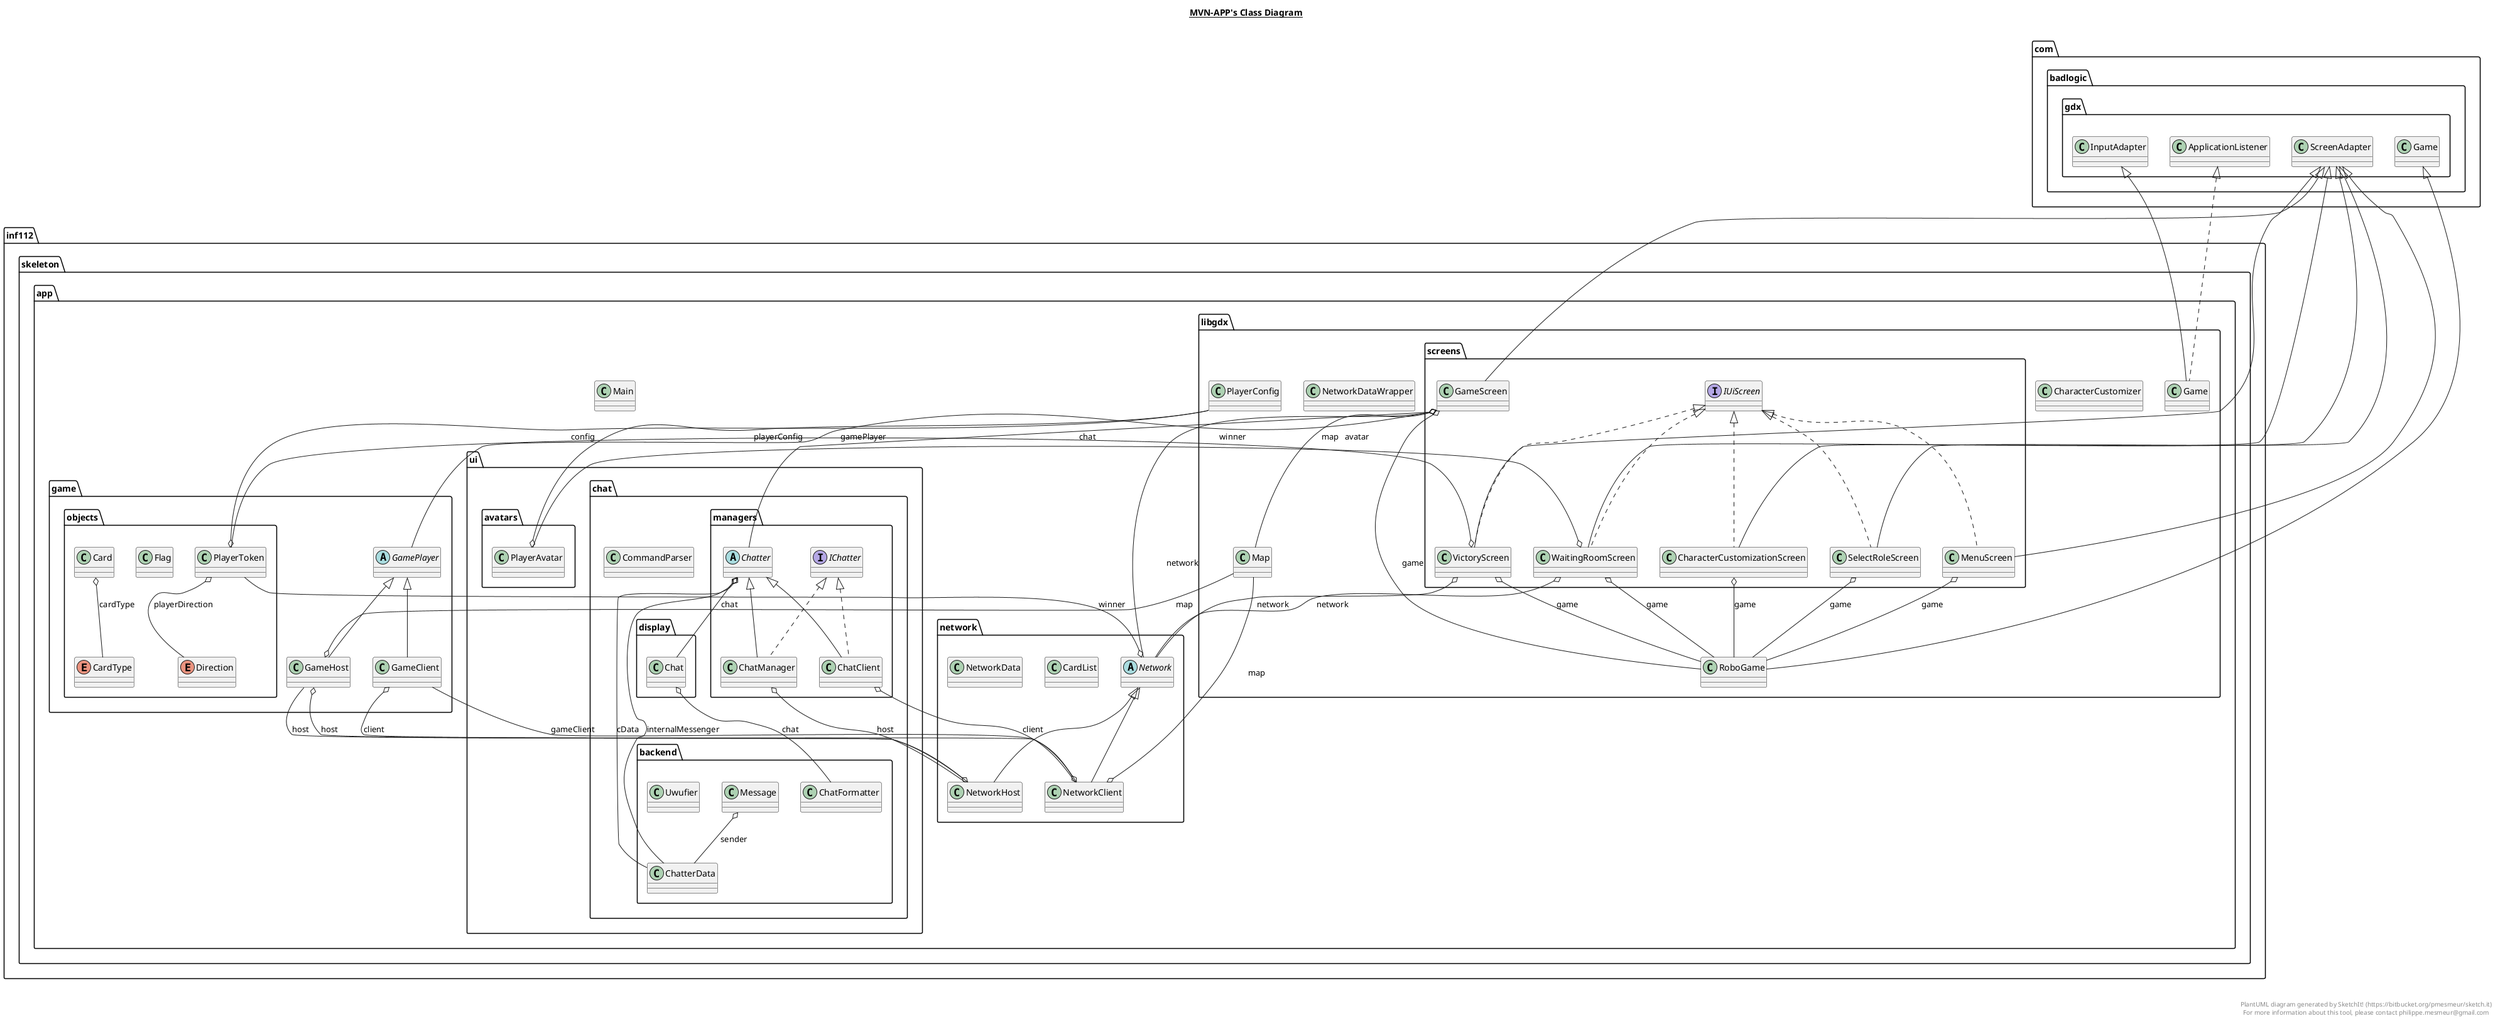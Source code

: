 @startuml

title __MVN-APP's Class Diagram__\n

  namespace inf112.skeleton.app {
    class inf112.skeleton.app.Main {
    }
  }
  

  namespace inf112.skeleton.app {
    namespace game {
      class inf112.skeleton.app.game.GameClient {
      }
    }
  }
  

  namespace inf112.skeleton.app {
    namespace game {
      class inf112.skeleton.app.game.GameHost {
      }
    }
  }
  

  namespace inf112.skeleton.app {
    namespace game {
      abstract class inf112.skeleton.app.game.GamePlayer {
      }
    }
  }
  

  namespace inf112.skeleton.app {
    namespace game {
      namespace objects {
        class inf112.skeleton.app.game.objects.Card {
        }
      }
    }
  }
  

  namespace inf112.skeleton.app {
    namespace game {
      namespace objects {
        enum CardType {
        }
      }
    }
  }
  

  namespace inf112.skeleton.app {
    namespace game {
      namespace objects {
        enum Direction {
        }
      }
    }
  }
  

  namespace inf112.skeleton.app {
    namespace game {
      namespace objects {
        class inf112.skeleton.app.game.objects.Flag {
        }
      }
    }
  }
  

  namespace inf112.skeleton.app {
    namespace game {
      namespace objects {
        class inf112.skeleton.app.game.objects.PlayerToken {
        }
      }
    }
  }
  

  namespace inf112.skeleton.app {
    namespace libgdx {
      class inf112.skeleton.app.libgdx.CharacterCustomizer {
      }
    }
  }
  

  namespace inf112.skeleton.app {
    namespace libgdx {
      class inf112.skeleton.app.libgdx.Game {
      }
    }
  }
  

  namespace inf112.skeleton.app {
    namespace libgdx {
      class inf112.skeleton.app.libgdx.Map {
      }
    }
  }
  

  namespace inf112.skeleton.app {
    namespace libgdx {
      class inf112.skeleton.app.libgdx.NetworkDataWrapper {
      }
    }
  }
  

  namespace inf112.skeleton.app {
    namespace libgdx {
      class inf112.skeleton.app.libgdx.PlayerConfig {
      }
    }
  }
  

  namespace inf112.skeleton.app {
    namespace libgdx {
      class inf112.skeleton.app.libgdx.RoboGame {
      }
    }
  }
  

  namespace inf112.skeleton.app {
    namespace libgdx {
      namespace screens {
        class inf112.skeleton.app.libgdx.screens.CharacterCustomizationScreen {
        }
      }
    }
  }
  

  namespace inf112.skeleton.app {
    namespace libgdx {
      namespace screens {
        class inf112.skeleton.app.libgdx.screens.GameScreen {
        }
      }
    }
  }
  

  namespace inf112.skeleton.app {
    namespace libgdx {
      namespace screens {
        interface inf112.skeleton.app.libgdx.screens.IUiScreen {
        }
      }
    }
  }
  

  namespace inf112.skeleton.app {
    namespace libgdx {
      namespace screens {
        class inf112.skeleton.app.libgdx.screens.MenuScreen {
        }
      }
    }
  }
  

  namespace inf112.skeleton.app {
    namespace libgdx {
      namespace screens {
        class inf112.skeleton.app.libgdx.screens.SelectRoleScreen {
        }
      }
    }
  }
  

  namespace inf112.skeleton.app {
    namespace libgdx {
      namespace screens {
        class inf112.skeleton.app.libgdx.screens.VictoryScreen {
        }
      }
    }
  }
  

  namespace inf112.skeleton.app {
    namespace libgdx {
      namespace screens {
        class inf112.skeleton.app.libgdx.screens.WaitingRoomScreen {
        }
      }
    }
  }
  

  namespace inf112.skeleton.app {
    namespace network {
      class inf112.skeleton.app.network.CardList {
      }
    }
  }
  

  namespace inf112.skeleton.app {
    namespace network {
      abstract class inf112.skeleton.app.network.Network {
      }
    }
  }
  

  namespace inf112.skeleton.app {
    namespace network {
      class inf112.skeleton.app.network.NetworkClient {
      }
    }
  }
  

  namespace inf112.skeleton.app {
    namespace network {
      class inf112.skeleton.app.network.NetworkData {
      }
    }
  }
  

  namespace inf112.skeleton.app {
    namespace network {
      class inf112.skeleton.app.network.NetworkHost {
      }
    }
  }
  

  namespace inf112.skeleton.app {
    namespace ui.avatars {
      class inf112.skeleton.app.ui.avatars.PlayerAvatar {
      }
    }
  }
  

  namespace inf112.skeleton.app {
    namespace ui.chat {
      class inf112.skeleton.app.ui.chat.CommandParser {
      }
    }
  }
  

  namespace inf112.skeleton.app {
    namespace ui.chat {
      namespace backend {
        class inf112.skeleton.app.ui.chat.backend.ChatFormatter {
        }
      }
    }
  }
  

  namespace inf112.skeleton.app {
    namespace ui.chat {
      namespace backend {
        class inf112.skeleton.app.ui.chat.backend.ChatterData {
        }
      }
    }
  }
  

  namespace inf112.skeleton.app {
    namespace ui.chat {
      namespace backend {
        class inf112.skeleton.app.ui.chat.backend.Message {
        }
      }
    }
  }
  

  namespace inf112.skeleton.app {
    namespace ui.chat {
      namespace backend {
        class inf112.skeleton.app.ui.chat.backend.Uwufier {
        }
      }
    }
  }
  

  namespace inf112.skeleton.app {
    namespace ui.chat {
      namespace display {
        class inf112.skeleton.app.ui.chat.display.Chat {
        }
      }
    }
  }
  

  namespace inf112.skeleton.app {
    namespace ui.chat {
      namespace managers {
        class inf112.skeleton.app.ui.chat.managers.ChatClient {
        }
      }
    }
  }
  

  namespace inf112.skeleton.app {
    namespace ui.chat {
      namespace managers {
        class inf112.skeleton.app.ui.chat.managers.ChatManager {
        }
      }
    }
  }
  

  namespace inf112.skeleton.app {
    namespace ui.chat {
      namespace managers {
        abstract class inf112.skeleton.app.ui.chat.managers.Chatter {
        }
      }
    }
  }
  

  namespace inf112.skeleton.app {
    namespace ui.chat {
      namespace managers {
        interface inf112.skeleton.app.ui.chat.managers.IChatter {
        }
      }
    }
  }
  

  inf112.skeleton.app.game.GameClient -up-|> inf112.skeleton.app.game.GamePlayer
  inf112.skeleton.app.game.GameClient o-- inf112.skeleton.app.network.NetworkClient : client
  inf112.skeleton.app.game.GameHost -up-|> inf112.skeleton.app.game.GamePlayer
  inf112.skeleton.app.game.GameHost o-- inf112.skeleton.app.network.NetworkHost : host
  inf112.skeleton.app.game.GameHost o-- inf112.skeleton.app.libgdx.Map : map
  inf112.skeleton.app.game.GamePlayer o-- inf112.skeleton.app.game.GamePlayer.PLAYERSTATE : state
  inf112.skeleton.app.game.objects.Card o-- inf112.skeleton.app.game.objects.CardType : cardType
  inf112.skeleton.app.game.objects.PlayerToken o-- inf112.skeleton.app.game.objects.PlayerToken.CHARACTER_STATES : charState
  inf112.skeleton.app.game.objects.PlayerToken o-- inf112.skeleton.app.libgdx.PlayerConfig : config
  inf112.skeleton.app.game.objects.PlayerToken o-- inf112.skeleton.app.game.objects.Direction : playerDirection
  inf112.skeleton.app.libgdx.Game .up.|> com.badlogic.gdx.ApplicationListener
  inf112.skeleton.app.libgdx.Game -up-|> com.badlogic.gdx.InputAdapter
  inf112.skeleton.app.libgdx.RoboGame -up-|> com.badlogic.gdx.Game
  inf112.skeleton.app.libgdx.screens.CharacterCustomizationScreen .up.|> inf112.skeleton.app.libgdx.screens.IUiScreen
  inf112.skeleton.app.libgdx.screens.CharacterCustomizationScreen -up-|> com.badlogic.gdx.ScreenAdapter
  inf112.skeleton.app.libgdx.screens.CharacterCustomizationScreen o-- inf112.skeleton.app.libgdx.RoboGame : game
  inf112.skeleton.app.libgdx.screens.GameScreen -up-|> com.badlogic.gdx.ScreenAdapter
  inf112.skeleton.app.libgdx.screens.GameScreen o-- inf112.skeleton.app.ui.chat.managers.Chatter : chat
  inf112.skeleton.app.libgdx.screens.GameScreen o-- inf112.skeleton.app.game.GamePlayer : gamePlayer
  inf112.skeleton.app.libgdx.screens.GameScreen o-- inf112.skeleton.app.libgdx.Map : map
  inf112.skeleton.app.libgdx.screens.GameScreen o-- inf112.skeleton.app.network.Network : network
  inf112.skeleton.app.libgdx.screens.GameScreen o-- inf112.skeleton.app.libgdx.RoboGame : game
  inf112.skeleton.app.libgdx.screens.MenuScreen .up.|> inf112.skeleton.app.libgdx.screens.IUiScreen
  inf112.skeleton.app.libgdx.screens.MenuScreen -up-|> com.badlogic.gdx.ScreenAdapter
  inf112.skeleton.app.libgdx.screens.MenuScreen o-- inf112.skeleton.app.libgdx.RoboGame : game
  inf112.skeleton.app.libgdx.screens.SelectRoleScreen .up.|> inf112.skeleton.app.libgdx.screens.IUiScreen
  inf112.skeleton.app.libgdx.screens.SelectRoleScreen -up-|> com.badlogic.gdx.ScreenAdapter
  inf112.skeleton.app.libgdx.screens.SelectRoleScreen o-- inf112.skeleton.app.libgdx.RoboGame : game
  inf112.skeleton.app.libgdx.screens.VictoryScreen .up.|> inf112.skeleton.app.libgdx.screens.IUiScreen
  inf112.skeleton.app.libgdx.screens.VictoryScreen -up-|> com.badlogic.gdx.ScreenAdapter
  inf112.skeleton.app.libgdx.screens.VictoryScreen o-- inf112.skeleton.app.network.Network : network
  inf112.skeleton.app.libgdx.screens.VictoryScreen o-- inf112.skeleton.app.game.objects.PlayerToken : winner
  inf112.skeleton.app.libgdx.screens.VictoryScreen o-- inf112.skeleton.app.libgdx.RoboGame : game
  inf112.skeleton.app.libgdx.screens.WaitingRoomScreen .up.|> inf112.skeleton.app.libgdx.screens.IUiScreen
  inf112.skeleton.app.libgdx.screens.WaitingRoomScreen -up-|> com.badlogic.gdx.ScreenAdapter
  inf112.skeleton.app.libgdx.screens.WaitingRoomScreen o-- inf112.skeleton.app.ui.avatars.PlayerAvatar : avatar
  inf112.skeleton.app.libgdx.screens.WaitingRoomScreen o-- inf112.skeleton.app.network.Network : network
  inf112.skeleton.app.libgdx.screens.WaitingRoomScreen o-- inf112.skeleton.app.libgdx.RoboGame : game
  inf112.skeleton.app.network.Network o-- inf112.skeleton.app.game.objects.PlayerToken : winner
  inf112.skeleton.app.network.NetworkClient -up-|> inf112.skeleton.app.network.Network
  inf112.skeleton.app.network.NetworkClient o-- inf112.skeleton.app.game.GameClient : gameClient
  inf112.skeleton.app.network.NetworkClient o-- inf112.skeleton.app.libgdx.Map : map
  inf112.skeleton.app.network.NetworkHost -up-|> inf112.skeleton.app.network.Network
  inf112.skeleton.app.network.NetworkHost o-- inf112.skeleton.app.game.GameHost : host
  inf112.skeleton.app.ui.avatars.PlayerAvatar o-- inf112.skeleton.app.libgdx.PlayerConfig : playerConfig
  inf112.skeleton.app.ui.chat.backend.Message o-- inf112.skeleton.app.ui.chat.backend.ChatterData : sender
  inf112.skeleton.app.ui.chat.display.Chat o-- inf112.skeleton.app.ui.chat.backend.ChatFormatter : chat
  inf112.skeleton.app.ui.chat.managers.ChatClient .up.|> inf112.skeleton.app.ui.chat.managers.IChatter
  inf112.skeleton.app.ui.chat.managers.ChatClient -up-|> inf112.skeleton.app.ui.chat.managers.Chatter
  inf112.skeleton.app.ui.chat.managers.ChatClient o-- inf112.skeleton.app.network.NetworkClient : client
  inf112.skeleton.app.ui.chat.managers.ChatManager .up.|> inf112.skeleton.app.ui.chat.managers.IChatter
  inf112.skeleton.app.ui.chat.managers.ChatManager -up-|> inf112.skeleton.app.ui.chat.managers.Chatter
  inf112.skeleton.app.ui.chat.managers.ChatManager o-- inf112.skeleton.app.network.NetworkHost : host
  inf112.skeleton.app.ui.chat.managers.Chatter o-- inf112.skeleton.app.ui.chat.backend.ChatterData : cData
  inf112.skeleton.app.ui.chat.managers.Chatter o-- inf112.skeleton.app.ui.chat.display.Chat : chat
  inf112.skeleton.app.ui.chat.managers.Chatter o-- inf112.skeleton.app.ui.chat.backend.ChatterData : internalMessenger


right footer


PlantUML diagram generated by SketchIt! (https://bitbucket.org/pmesmeur/sketch.it)
For more information about this tool, please contact philippe.mesmeur@gmail.com
endfooter

@enduml
